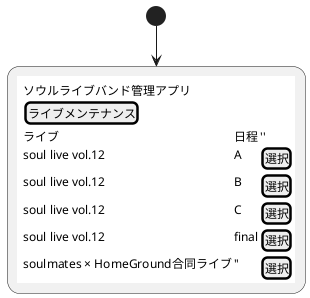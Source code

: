 @startuml name
(*) -->"
{{
salt
{
ソウルライブバンド管理アプリ
[ライブメンテナンス]
ライブ|日程|''
soul live vol.12|A|[選択]
soul live vol.12|B|[選択]
soul live vol.12|C|[選択]
soul live vol.12|final|[選択]
soulmates × HomeGround合同ライブ|''|[選択]
}
}}
"
@enduml